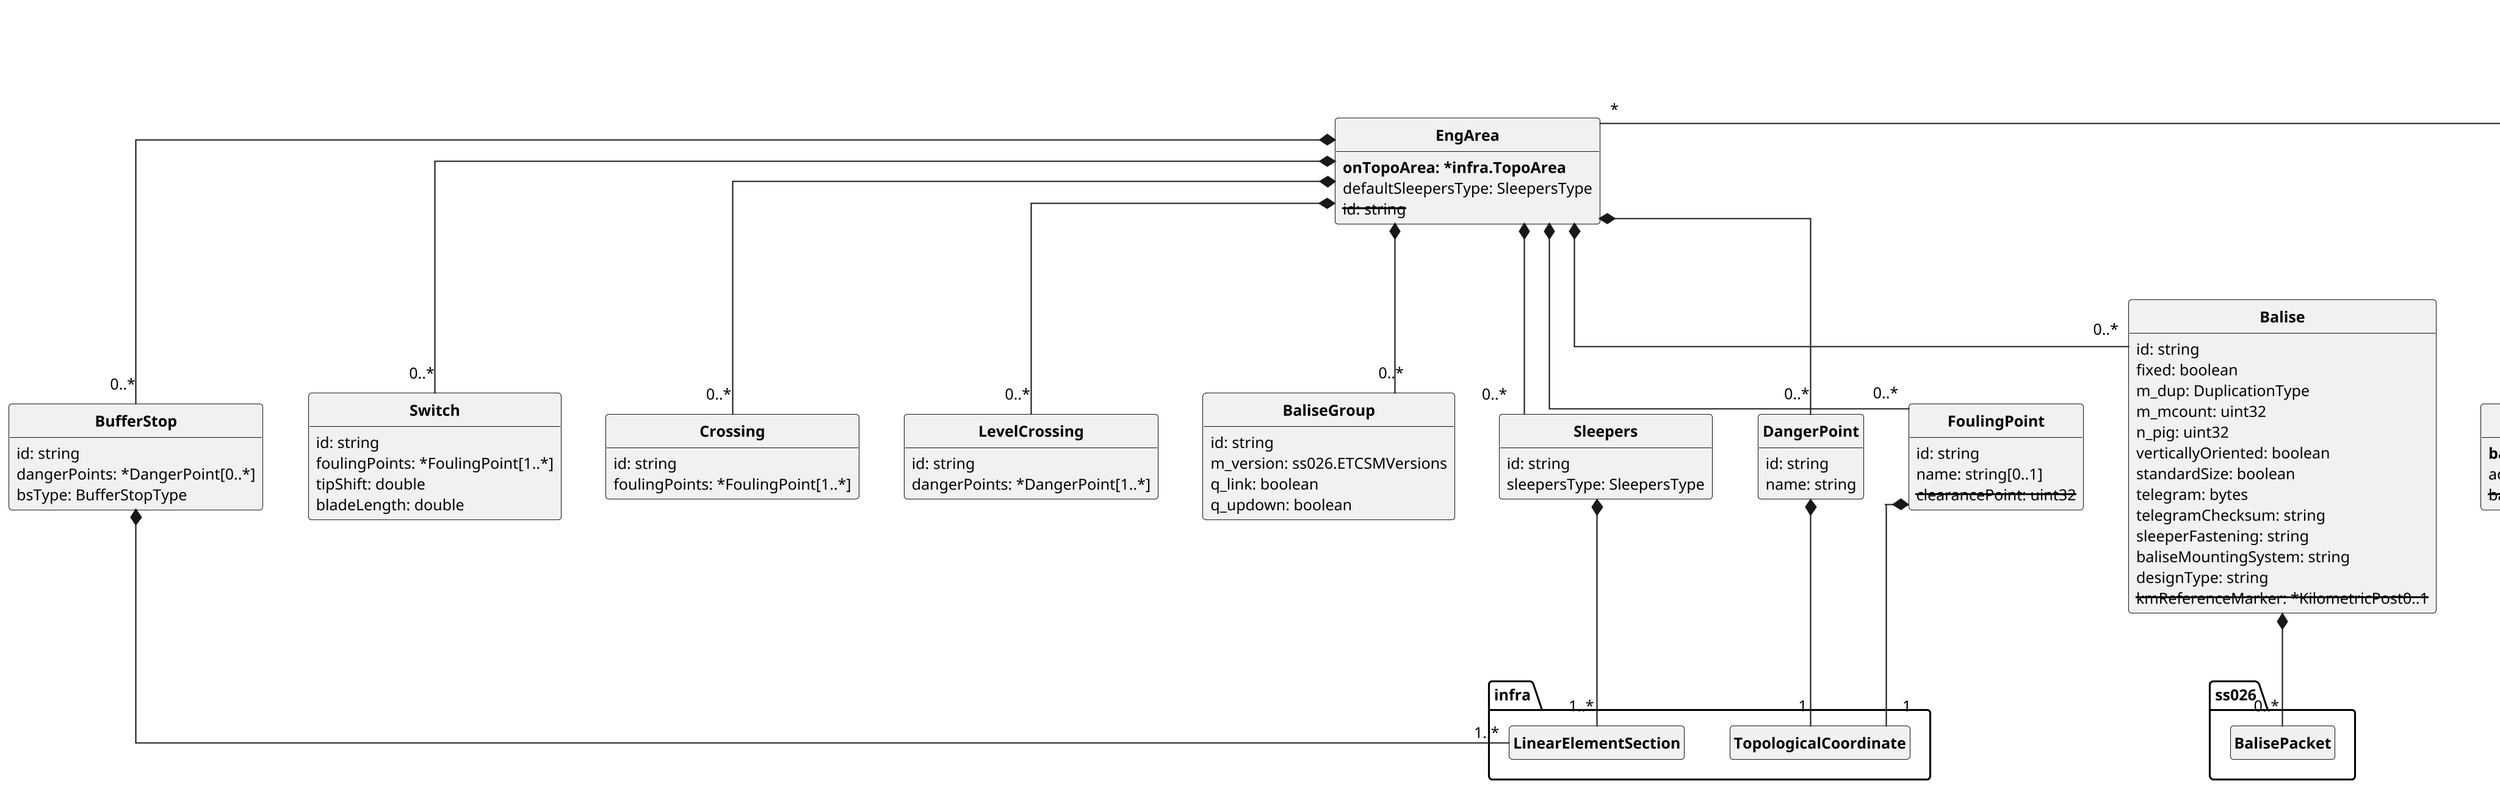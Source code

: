 @startuml
skinparam monochrome true
skinparam shadowing false
skinparam classAttributeIconSize 0
skinparam DefaultFontName arial
skinparam DefaultFontSize 12
skinparam ClassFontStyle bold
skinparam linetype ortho
skinparam dpi 200
hide empty fields
hide empty methods
hide circle

class BufferStop {
 id: string
 dangerPoints: *DangerPoint[0..*]
 bsType: BufferStopType
}

class Switch {
 id: string
 foulingPoints: *FoulingPoint[1..*]
 tipShift: double
 bladeLength: double
}

class Crossing {
 id: string
 foulingPoints: *FoulingPoint[1..*]
}

class LevelCrossing {
 id: string
 dangerPoints: *DangerPoint[1..*]
}

class BaliseGroup {
 id: string
 m_version: ss026.ETCSMVersions
 q_link: boolean
 q_updown: boolean
}

class Balise {
 id: string
 fixed: boolean
 m_dup: DuplicationType
 m_mcount: uint32
 n_pig: uint32
 verticallyOriented: boolean
 standardSize: boolean
 telegram: bytes
 telegramChecksum: string
 sleeperFastening: string
 baliseMountingSystem: string
 designType: string
 <s>kmReferenceMarker: *KilometricPost0..1</s>
}

class Sleepers {
 id: string
 sleepersType: SleepersType
}

class DangerPoint {
 id: string
 name: string
}

class FoulingPoint {
 id: string
 name: string[0..1]
 <s>clearancePoint: uint32</s>
}

class EngArea {
 <b>onTopoArea: *infra.TopoArea</b>
 defaultSleepersType: SleepersType
 <s>id: string</s>
}

class LocationAccuracyArea {
 <b>onTopoArea: *infra.TopoArea</b>
 <s>id: string</s>
}

class BaliseAccuracy {
 <b>balise: *infra.Balise</b>
 accuracy: uint32
 <s>baliseId: string</s>
}

class EtcsMarkerAccuracy {
 <b>etcsMarker: *infra.ETCSMarker</b>
 accuracy: uint32
 <s>markerId: string</s>
}

class StopLocationAccuracy {
 <b>stopLocation: *infra.StopLocation</b>
 accuracy: uint32
 <s>stopLocationId: string</s>
}

class NationalBorderAccuracy {
 <b>nationalBorder: *infra.NationalBorder</b>
 accuracy: uint32
 <s>nationalBorderId: string</s>
}

class BufferStopAccuracy {
 <b>bufferStop: *infra.BufferStop</b>
 accuracy: uint32
 <s>bufferStopId: string</s>
}

class LinearElementKmSigns {
 <b>linearElement: *infra.LinearElement</b>
 <s>id: string</s>
}

class KilometricPost {
 pos: uint32
 kmPostName: string[0..1]
 kilometerNumber: uint32
}

class KmArea {
 <b>onTopoArea: *infra.TopoArea</b>
 <s>id: string</s>
}

class ETCSEngineering {
}

BufferStop *-- "1..*" infra.LinearElementSection
Balise *-- "0..*" ss026.BalisePacket
Sleepers *-- "1..*" infra.LinearElementSection
DangerPoint *-- "1" infra.TopologicalCoordinate
FoulingPoint *-- "1" infra.TopologicalCoordinate
EngArea *-- "0..*" Switch
EngArea *-- "0..*" Crossing
EngArea *-- "0..*" LevelCrossing
EngArea *-- "0..*" BaliseGroup
EngArea *-- "0..*" Balise
EngArea *-- "0..*" Sleepers
EngArea *-- "0..*" DangerPoint
EngArea *-- "0..*" FoulingPoint
EngArea *-- "0..*" BufferStop
LocationAccuracyArea *-- "*" BaliseAccuracy
LocationAccuracyArea *-- "*" EtcsMarkerAccuracy
LocationAccuracyArea *-- "*" StopLocationAccuracy
LocationAccuracyArea *-- "*" NationalBorderAccuracy
LocationAccuracyArea *-- "*" BufferStopAccuracy
LinearElementKmSigns *-- "*" KilometricPost
KmArea *-- "*" LinearElementKmSigns
ETCSEngineering *-- "*" EngArea
ETCSEngineering *-- "*" LocationAccuracyArea
ETCSEngineering *-- "*" KmArea
@enduml